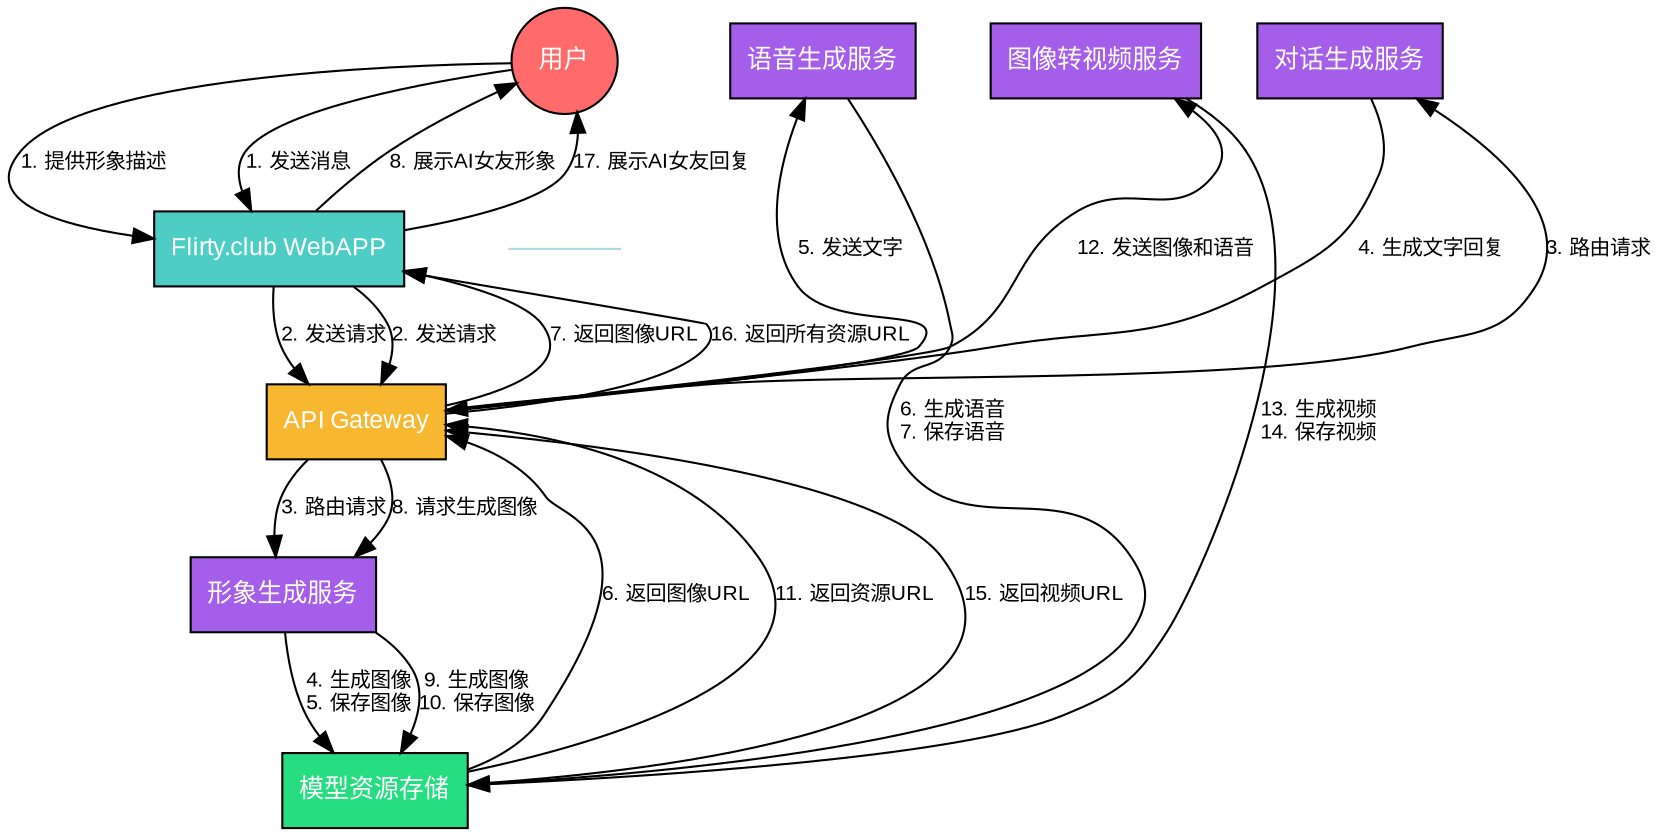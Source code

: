 digraph G {
    rankdir=TB;
    node [shape=box, style=filled, fillcolor=lightblue, fontname="Arial", fontsize=12];
    edge [fontname="Arial", fontsize=10];
    
    // 用户节点
    User [label="用户", shape=circle, fillcolor="#ff6b6b", fontcolor=white];
    
    // WebAPP节点
    WebApp [label="Flirty.club WebAPP", fillcolor="#4ecdc4", fontcolor=white];
    
    // API Gateway节点
    APIGateway [label="API Gateway", fillcolor="#f7b731", fontcolor=white];
    
    // 服务节点
    ImageService [label="形象生成服务", fillcolor="#a55eea", fontcolor=white];
    ChatService [label="对话生成服务", fillcolor="#a55eea", fontcolor=white];
    VoiceService [label="语音生成服务", fillcolor="#a55eea", fontcolor=white];
    VideoService [label="图像转视频服务", fillcolor="#a55eea", fontcolor=white];
    
    // 存储节点
    Storage [label="模型资源存储", fillcolor="#26de81", fontcolor=white];
    
    // AI女友创建流程
    User -> WebApp [label="1. 提供形象描述"];
    WebApp -> APIGateway [label="2. 发送请求"];
    APIGateway -> ImageService [label="3. 路由请求"];
    ImageService -> Storage [label="4. 生成图像\n5. 保存图像"];
    Storage -> APIGateway [label="6. 返回图像URL"];
    APIGateway -> WebApp [label="7. 返回图像URL"];
    WebApp -> User [label="8. 展示AI女友形象"];
    
    // 添加分隔线
    edge [style=invis];
    User -> Separator [weight=100];
    Separator [shape=none, label="", height=0];
    
    // AI女友聊天流程
    edge [style=solid];
    User -> WebApp [label="1. 发送消息", constraint=false];
    WebApp -> APIGateway [label="2. 发送请求", constraint=false];
    APIGateway -> ChatService [label="3. 路由请求", constraint=false];
    ChatService -> APIGateway [label="4. 生成文字回复", constraint=false];
    APIGateway -> VoiceService [label="5. 发送文字", constraint=false];
    VoiceService -> Storage [label="6. 生成语音\n7. 保存语音", constraint=false];
    APIGateway -> ImageService [label="8. 请求生成图像", constraint=false];
    ImageService -> Storage [label="9. 生成图像\n10. 保存图像", constraint=false];
    Storage -> APIGateway [label="11. 返回资源URL", constraint=false];
    APIGateway -> VideoService [label="12. 发送图像和语音", constraint=false];
    VideoService -> Storage [label="13. 生成视频\n14. 保存视频", constraint=false];
    Storage -> APIGateway [label="15. 返回视频URL", constraint=false];
    APIGateway -> WebApp [label="16. 返回所有资源URL", constraint=false];
    WebApp -> User [label="17. 展示AI女友回复", constraint=false];
}
